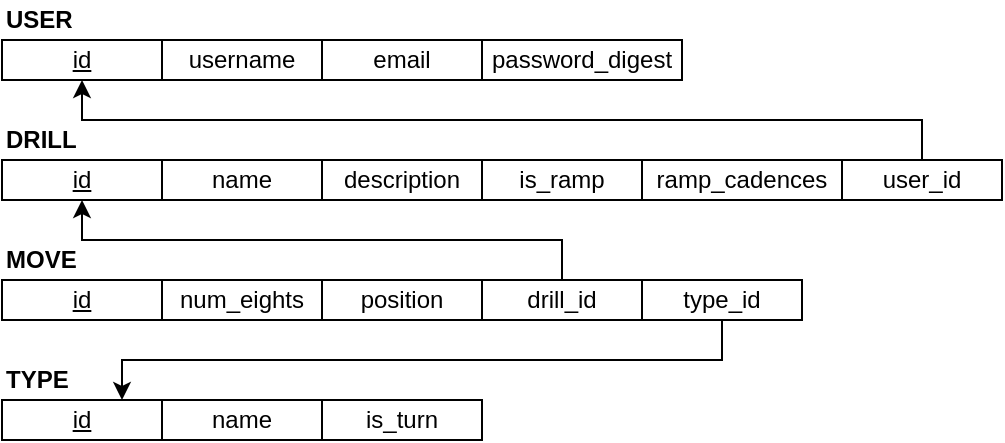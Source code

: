 <mxfile version="19.0.0" type="device"><diagram id="JTQ6YhpvABcc5faQiaoN" name="Page-1"><mxGraphModel dx="779" dy="412" grid="1" gridSize="10" guides="1" tooltips="1" connect="1" arrows="1" fold="1" page="1" pageScale="1" pageWidth="850" pageHeight="1100" math="0" shadow="0"><root><mxCell id="0"/><mxCell id="1" parent="0"/><mxCell id="7EbCagYxskZHhdgle901-1" value="&lt;b&gt;USER&lt;/b&gt;" style="text;html=1;strokeColor=none;fillColor=none;align=left;verticalAlign=middle;whiteSpace=wrap;rounded=0;" parent="1" vertex="1"><mxGeometry x="40" y="40" width="80" height="20" as="geometry"/></mxCell><mxCell id="7EbCagYxskZHhdgle901-2" value="&lt;u&gt;id&lt;/u&gt;" style="rounded=0;whiteSpace=wrap;html=1;" parent="1" vertex="1"><mxGeometry x="40" y="60" width="80" height="20" as="geometry"/></mxCell><mxCell id="7EbCagYxskZHhdgle901-3" value="username" style="rounded=0;whiteSpace=wrap;html=1;" parent="1" vertex="1"><mxGeometry x="120" y="60" width="80" height="20" as="geometry"/></mxCell><mxCell id="7EbCagYxskZHhdgle901-4" value="email" style="rounded=0;whiteSpace=wrap;html=1;" parent="1" vertex="1"><mxGeometry x="200" y="60" width="80" height="20" as="geometry"/></mxCell><mxCell id="7EbCagYxskZHhdgle901-5" value="password_digest" style="rounded=0;whiteSpace=wrap;html=1;" parent="1" vertex="1"><mxGeometry x="280" y="60" width="100" height="20" as="geometry"/></mxCell><mxCell id="7EbCagYxskZHhdgle901-6" value="&lt;b&gt;DRILL&lt;/b&gt;" style="text;html=1;strokeColor=none;fillColor=none;align=left;verticalAlign=middle;whiteSpace=wrap;rounded=0;" parent="1" vertex="1"><mxGeometry x="40" y="100" width="80" height="20" as="geometry"/></mxCell><mxCell id="7EbCagYxskZHhdgle901-7" value="&lt;u&gt;id&lt;/u&gt;" style="rounded=0;whiteSpace=wrap;html=1;" parent="1" vertex="1"><mxGeometry x="40" y="120" width="80" height="20" as="geometry"/></mxCell><mxCell id="7EbCagYxskZHhdgle901-8" value="name" style="rounded=0;whiteSpace=wrap;html=1;" parent="1" vertex="1"><mxGeometry x="120" y="120" width="80" height="20" as="geometry"/></mxCell><mxCell id="7EbCagYxskZHhdgle901-9" value="is_ramp" style="rounded=0;whiteSpace=wrap;html=1;" parent="1" vertex="1"><mxGeometry x="280" y="120" width="80" height="20" as="geometry"/></mxCell><mxCell id="7EbCagYxskZHhdgle901-10" value="ramp_cadences" style="rounded=0;whiteSpace=wrap;html=1;" parent="1" vertex="1"><mxGeometry x="360" y="120" width="100" height="20" as="geometry"/></mxCell><mxCell id="7EbCagYxskZHhdgle901-12" style="edgeStyle=orthogonalEdgeStyle;rounded=0;orthogonalLoop=1;jettySize=auto;html=1;exitX=0.5;exitY=0;exitDx=0;exitDy=0;entryX=0.5;entryY=1;entryDx=0;entryDy=0;" parent="1" source="7EbCagYxskZHhdgle901-11" target="7EbCagYxskZHhdgle901-2" edge="1"><mxGeometry relative="1" as="geometry"/></mxCell><mxCell id="7EbCagYxskZHhdgle901-11" value="user_id" style="rounded=0;whiteSpace=wrap;html=1;" parent="1" vertex="1"><mxGeometry x="460" y="120" width="80" height="20" as="geometry"/></mxCell><mxCell id="7EbCagYxskZHhdgle901-13" value="&lt;b&gt;MOVE&lt;/b&gt;" style="text;html=1;strokeColor=none;fillColor=none;align=left;verticalAlign=middle;whiteSpace=wrap;rounded=0;" parent="1" vertex="1"><mxGeometry x="40" y="160" width="80" height="20" as="geometry"/></mxCell><mxCell id="7EbCagYxskZHhdgle901-14" value="&lt;u&gt;id&lt;/u&gt;" style="rounded=0;whiteSpace=wrap;html=1;" parent="1" vertex="1"><mxGeometry x="40" y="180" width="80" height="20" as="geometry"/></mxCell><mxCell id="7EbCagYxskZHhdgle901-15" value="num_eights" style="rounded=0;whiteSpace=wrap;html=1;" parent="1" vertex="1"><mxGeometry x="120" y="180" width="80" height="20" as="geometry"/></mxCell><mxCell id="7EbCagYxskZHhdgle901-16" value="position" style="rounded=0;whiteSpace=wrap;html=1;" parent="1" vertex="1"><mxGeometry x="200" y="180" width="80" height="20" as="geometry"/></mxCell><mxCell id="7EbCagYxskZHhdgle901-18" style="edgeStyle=orthogonalEdgeStyle;rounded=0;orthogonalLoop=1;jettySize=auto;html=1;exitX=0.5;exitY=0;exitDx=0;exitDy=0;entryX=0.5;entryY=1;entryDx=0;entryDy=0;" parent="1" source="7EbCagYxskZHhdgle901-17" target="7EbCagYxskZHhdgle901-7" edge="1"><mxGeometry relative="1" as="geometry"/></mxCell><mxCell id="7EbCagYxskZHhdgle901-17" value="drill_id" style="rounded=0;whiteSpace=wrap;html=1;" parent="1" vertex="1"><mxGeometry x="280" y="180" width="80" height="20" as="geometry"/></mxCell><mxCell id="7EbCagYxskZHhdgle901-24" style="edgeStyle=orthogonalEdgeStyle;rounded=0;orthogonalLoop=1;jettySize=auto;html=1;exitX=0.5;exitY=1;exitDx=0;exitDy=0;entryX=0.75;entryY=0;entryDx=0;entryDy=0;" parent="1" source="7EbCagYxskZHhdgle901-19" target="7EbCagYxskZHhdgle901-21" edge="1"><mxGeometry relative="1" as="geometry"/></mxCell><mxCell id="7EbCagYxskZHhdgle901-19" value="type_id" style="rounded=0;whiteSpace=wrap;html=1;" parent="1" vertex="1"><mxGeometry x="360" y="180" width="80" height="20" as="geometry"/></mxCell><mxCell id="7EbCagYxskZHhdgle901-20" value="&lt;b&gt;TYPE&lt;/b&gt;" style="text;html=1;strokeColor=none;fillColor=none;align=left;verticalAlign=middle;whiteSpace=wrap;rounded=0;" parent="1" vertex="1"><mxGeometry x="40" y="220" width="80" height="20" as="geometry"/></mxCell><mxCell id="7EbCagYxskZHhdgle901-21" value="&lt;u&gt;id&lt;/u&gt;" style="rounded=0;whiteSpace=wrap;html=1;" parent="1" vertex="1"><mxGeometry x="40" y="240" width="80" height="20" as="geometry"/></mxCell><mxCell id="7EbCagYxskZHhdgle901-22" value="name" style="rounded=0;whiteSpace=wrap;html=1;" parent="1" vertex="1"><mxGeometry x="120" y="240" width="80" height="20" as="geometry"/></mxCell><mxCell id="7EbCagYxskZHhdgle901-23" value="is_turn" style="rounded=0;whiteSpace=wrap;html=1;" parent="1" vertex="1"><mxGeometry x="200" y="240" width="80" height="20" as="geometry"/></mxCell><mxCell id="Oy--sBWExmfax9CuVdKc-1" value="description" style="rounded=0;whiteSpace=wrap;html=1;" vertex="1" parent="1"><mxGeometry x="200" y="120" width="80" height="20" as="geometry"/></mxCell></root></mxGraphModel></diagram></mxfile>
